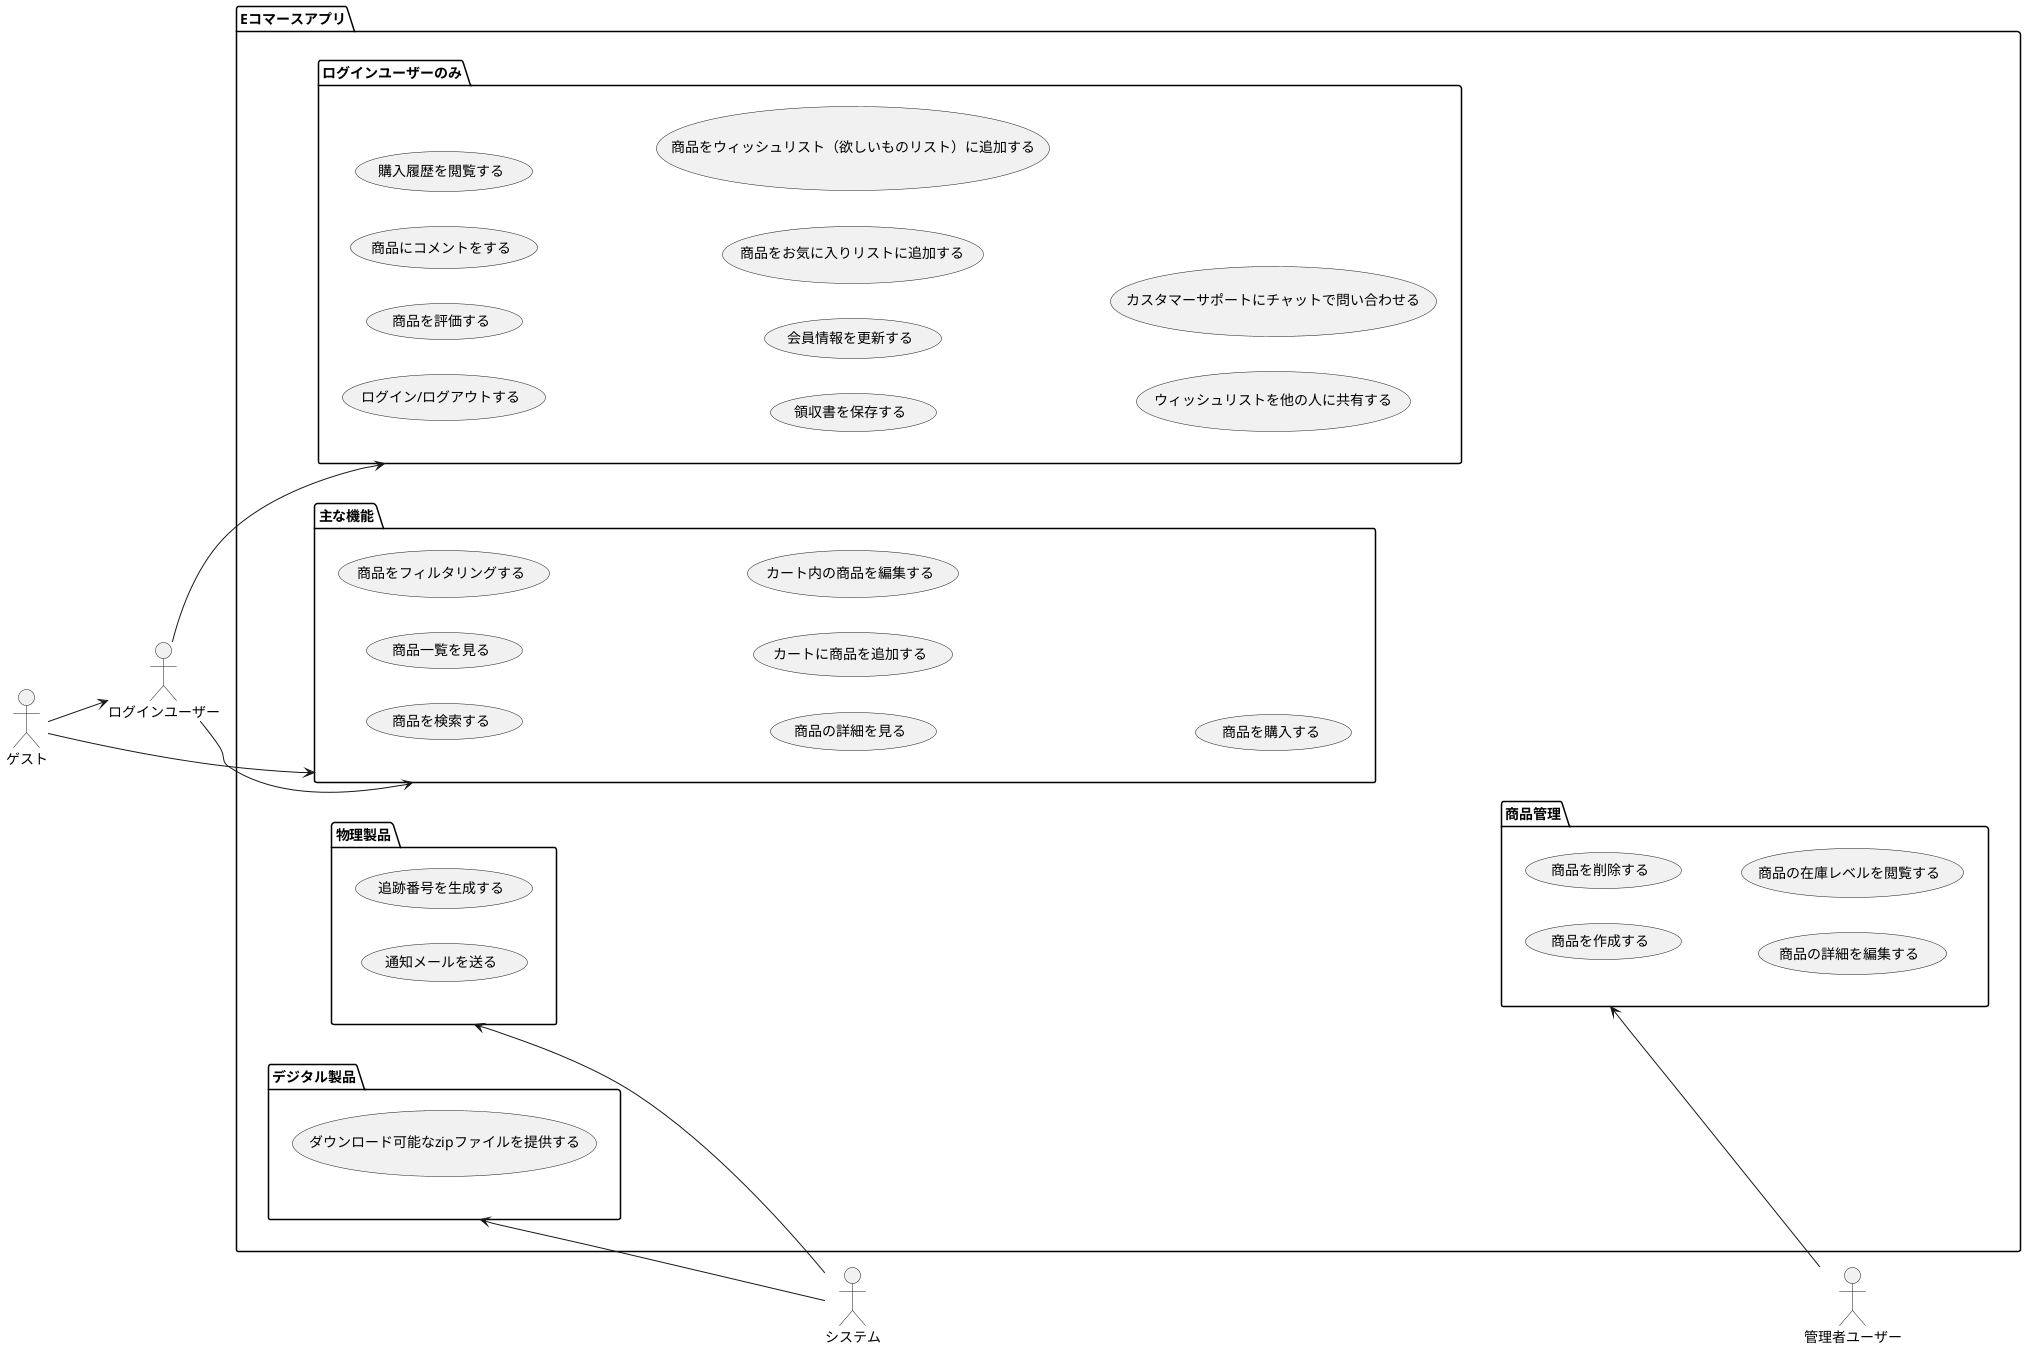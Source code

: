 @startuml usecase
left to right direction
actor ログインユーザー as loginUser
actor ゲスト as guest
actor 管理者ユーザー as admin
actor システム as system

package Eコマースアプリ{

    package 主な機能{
        (商品を検索する) as searchProducts
        (商品一覧を見る) as viewProducts
        (商品をフィルタリングする) as fiterProducts
        (商品の詳細を見る) as viewProductDetails
        (カートに商品を追加する) as addProductToCart
        (カート内の商品を編集する) as editProductInCart
        (商品を購入する) as purchaseProduct
    }


    package ログインユーザーのみ{
        (ログイン/ログアウトする) as loginLogout
        (商品を評価する) as rateProduct
        (商品にコメントをする) as commentToProduct
        (購入履歴を閲覧する) as viewPurchaseHistory
        (領収書を保存する) as saveRecipt
        (会員情報を更新する) as updateCustomerInfo
        (商品をお気に入りリストに追加する) as addProductToFavoriteList
        (商品をウィッシュリスト（欲しいものリスト）に追加する) as addProductToWishList
        (ウィッシュリストを他の人に共有する) as shareWishList
        (カスタマーサポートにチャットで問い合わせる) as chat
    }

    package 商品管理{
        (商品を作成する) as addProduct
        (商品を削除する) as removeProduct
        (商品の詳細を編集する) as editProductDetails
        (商品の在庫レベルを閲覧する) as checkProductInventory
    }


    package 物理製品{
        (追跡番号を生成する) as generateTrackingNumber
        (通知メールを送る) as sendOrderNotification
    }

    package デジタル製品{
        (ダウンロード可能なzipファイルを提供する) as provideZipfile
    }

}


loginUser --> ログインユーザーのみ
loginUser --> 主な機能

guest --> loginUser
guest --> 主な機能

商品管理 <-- admin

物理製品 <-- system
デジタル製品 <-- system

@enduml

